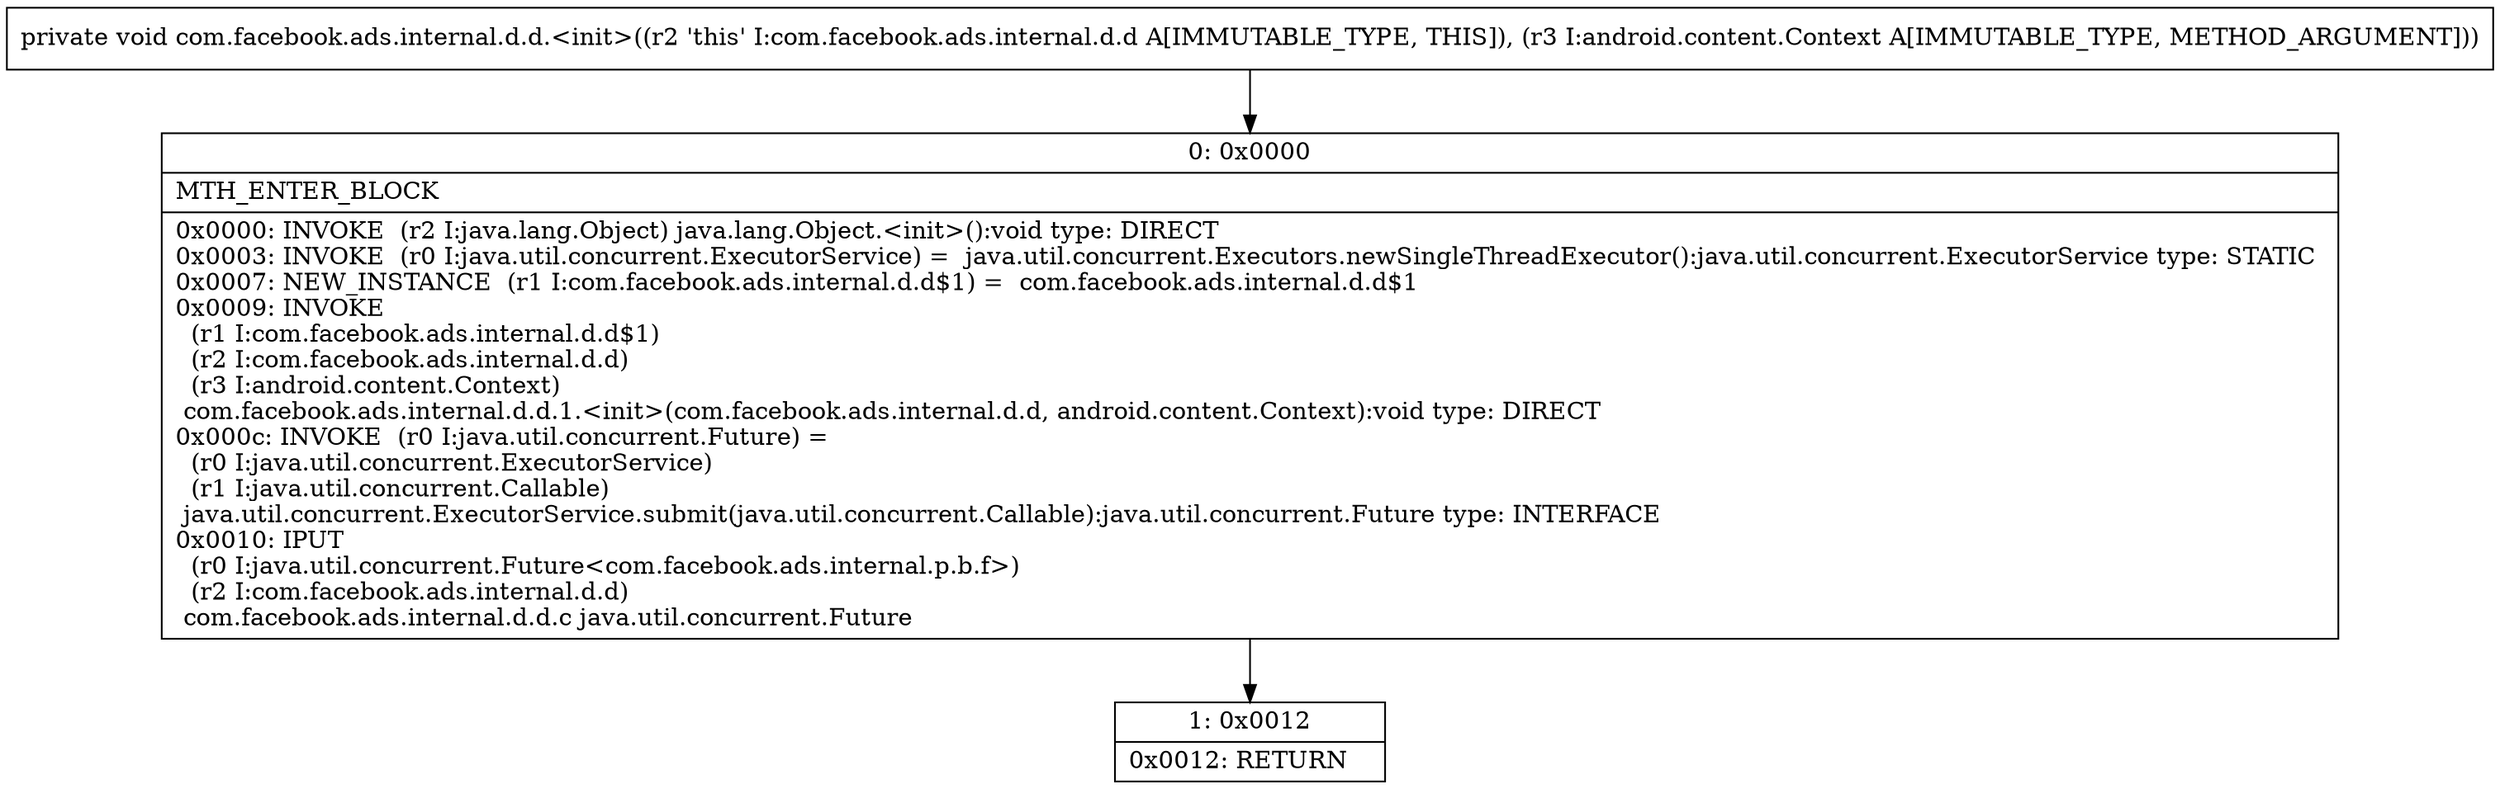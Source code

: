 digraph "CFG forcom.facebook.ads.internal.d.d.\<init\>(Landroid\/content\/Context;)V" {
Node_0 [shape=record,label="{0\:\ 0x0000|MTH_ENTER_BLOCK\l|0x0000: INVOKE  (r2 I:java.lang.Object) java.lang.Object.\<init\>():void type: DIRECT \l0x0003: INVOKE  (r0 I:java.util.concurrent.ExecutorService) =  java.util.concurrent.Executors.newSingleThreadExecutor():java.util.concurrent.ExecutorService type: STATIC \l0x0007: NEW_INSTANCE  (r1 I:com.facebook.ads.internal.d.d$1) =  com.facebook.ads.internal.d.d$1 \l0x0009: INVOKE  \l  (r1 I:com.facebook.ads.internal.d.d$1)\l  (r2 I:com.facebook.ads.internal.d.d)\l  (r3 I:android.content.Context)\l com.facebook.ads.internal.d.d.1.\<init\>(com.facebook.ads.internal.d.d, android.content.Context):void type: DIRECT \l0x000c: INVOKE  (r0 I:java.util.concurrent.Future) = \l  (r0 I:java.util.concurrent.ExecutorService)\l  (r1 I:java.util.concurrent.Callable)\l java.util.concurrent.ExecutorService.submit(java.util.concurrent.Callable):java.util.concurrent.Future type: INTERFACE \l0x0010: IPUT  \l  (r0 I:java.util.concurrent.Future\<com.facebook.ads.internal.p.b.f\>)\l  (r2 I:com.facebook.ads.internal.d.d)\l com.facebook.ads.internal.d.d.c java.util.concurrent.Future \l}"];
Node_1 [shape=record,label="{1\:\ 0x0012|0x0012: RETURN   \l}"];
MethodNode[shape=record,label="{private void com.facebook.ads.internal.d.d.\<init\>((r2 'this' I:com.facebook.ads.internal.d.d A[IMMUTABLE_TYPE, THIS]), (r3 I:android.content.Context A[IMMUTABLE_TYPE, METHOD_ARGUMENT])) }"];
MethodNode -> Node_0;
Node_0 -> Node_1;
}

